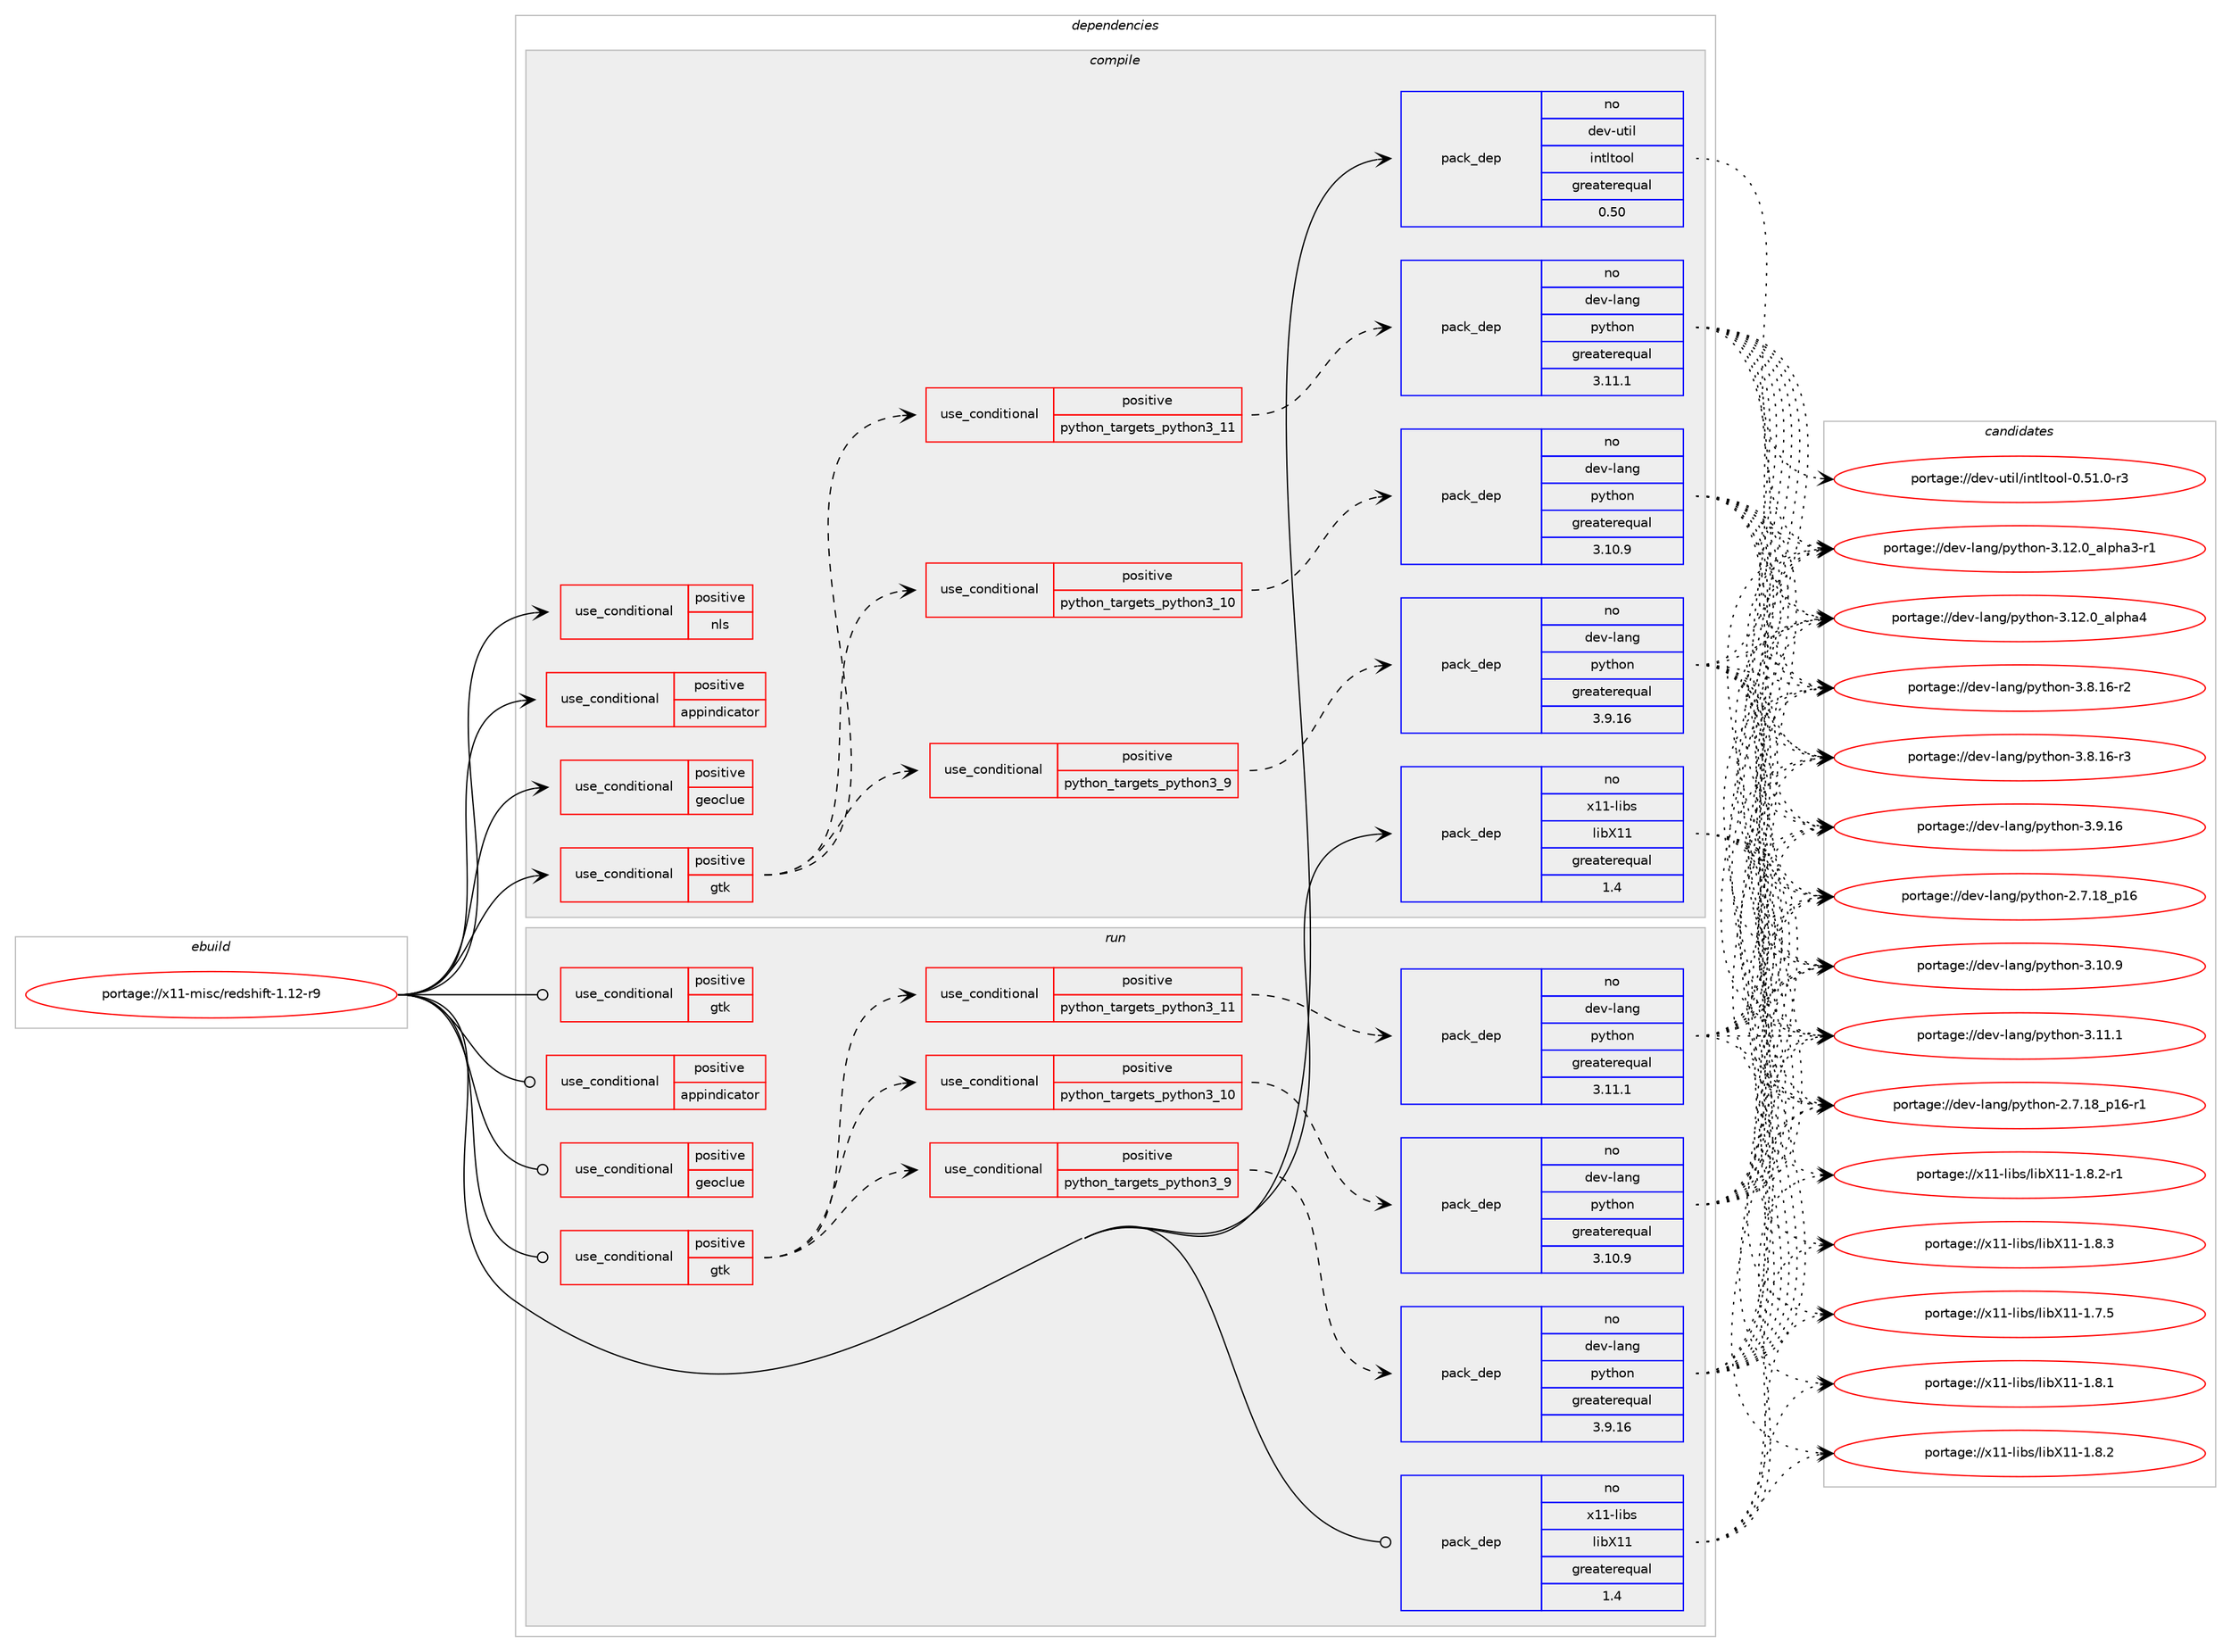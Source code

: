 digraph prolog {

# *************
# Graph options
# *************

newrank=true;
concentrate=true;
compound=true;
graph [rankdir=LR,fontname=Helvetica,fontsize=10,ranksep=1.5];#, ranksep=2.5, nodesep=0.2];
edge  [arrowhead=vee];
node  [fontname=Helvetica,fontsize=10];

# **********
# The ebuild
# **********

subgraph cluster_leftcol {
color=gray;
rank=same;
label=<<i>ebuild</i>>;
id [label="portage://x11-misc/redshift-1.12-r9", color=red, width=4, href="../x11-misc/redshift-1.12-r9.svg"];
}

# ****************
# The dependencies
# ****************

subgraph cluster_midcol {
color=gray;
label=<<i>dependencies</i>>;
subgraph cluster_compile {
fillcolor="#eeeeee";
style=filled;
label=<<i>compile</i>>;
subgraph cond7871 {
dependency12759 [label=<<TABLE BORDER="0" CELLBORDER="1" CELLSPACING="0" CELLPADDING="4"><TR><TD ROWSPAN="3" CELLPADDING="10">use_conditional</TD></TR><TR><TD>positive</TD></TR><TR><TD>appindicator</TD></TR></TABLE>>, shape=none, color=red];
# *** BEGIN UNKNOWN DEPENDENCY TYPE (TODO) ***
# dependency12759 -> package_dependency(portage://x11-misc/redshift-1.12-r9,install,no,dev-libs,libappindicator,none,[,,],[slot(3)],[use(enable(introspection),none)])
# *** END UNKNOWN DEPENDENCY TYPE (TODO) ***

}
id:e -> dependency12759:w [weight=20,style="solid",arrowhead="vee"];
subgraph cond7872 {
dependency12760 [label=<<TABLE BORDER="0" CELLBORDER="1" CELLSPACING="0" CELLPADDING="4"><TR><TD ROWSPAN="3" CELLPADDING="10">use_conditional</TD></TR><TR><TD>positive</TD></TR><TR><TD>geoclue</TD></TR></TABLE>>, shape=none, color=red];
# *** BEGIN UNKNOWN DEPENDENCY TYPE (TODO) ***
# dependency12760 -> package_dependency(portage://x11-misc/redshift-1.12-r9,install,no,app-misc,geoclue,none,[,,],[slot(2.0)],[])
# *** END UNKNOWN DEPENDENCY TYPE (TODO) ***

# *** BEGIN UNKNOWN DEPENDENCY TYPE (TODO) ***
# dependency12760 -> package_dependency(portage://x11-misc/redshift-1.12-r9,install,no,dev-libs,glib,none,[,,],[slot(2)],[])
# *** END UNKNOWN DEPENDENCY TYPE (TODO) ***

}
id:e -> dependency12760:w [weight=20,style="solid",arrowhead="vee"];
subgraph cond7873 {
dependency12761 [label=<<TABLE BORDER="0" CELLBORDER="1" CELLSPACING="0" CELLPADDING="4"><TR><TD ROWSPAN="3" CELLPADDING="10">use_conditional</TD></TR><TR><TD>positive</TD></TR><TR><TD>gtk</TD></TR></TABLE>>, shape=none, color=red];
subgraph cond7874 {
dependency12762 [label=<<TABLE BORDER="0" CELLBORDER="1" CELLSPACING="0" CELLPADDING="4"><TR><TD ROWSPAN="3" CELLPADDING="10">use_conditional</TD></TR><TR><TD>positive</TD></TR><TR><TD>python_targets_python3_9</TD></TR></TABLE>>, shape=none, color=red];
subgraph pack4737 {
dependency12763 [label=<<TABLE BORDER="0" CELLBORDER="1" CELLSPACING="0" CELLPADDING="4" WIDTH="220"><TR><TD ROWSPAN="6" CELLPADDING="30">pack_dep</TD></TR><TR><TD WIDTH="110">no</TD></TR><TR><TD>dev-lang</TD></TR><TR><TD>python</TD></TR><TR><TD>greaterequal</TD></TR><TR><TD>3.9.16</TD></TR></TABLE>>, shape=none, color=blue];
}
dependency12762:e -> dependency12763:w [weight=20,style="dashed",arrowhead="vee"];
}
dependency12761:e -> dependency12762:w [weight=20,style="dashed",arrowhead="vee"];
subgraph cond7875 {
dependency12764 [label=<<TABLE BORDER="0" CELLBORDER="1" CELLSPACING="0" CELLPADDING="4"><TR><TD ROWSPAN="3" CELLPADDING="10">use_conditional</TD></TR><TR><TD>positive</TD></TR><TR><TD>python_targets_python3_10</TD></TR></TABLE>>, shape=none, color=red];
subgraph pack4738 {
dependency12765 [label=<<TABLE BORDER="0" CELLBORDER="1" CELLSPACING="0" CELLPADDING="4" WIDTH="220"><TR><TD ROWSPAN="6" CELLPADDING="30">pack_dep</TD></TR><TR><TD WIDTH="110">no</TD></TR><TR><TD>dev-lang</TD></TR><TR><TD>python</TD></TR><TR><TD>greaterequal</TD></TR><TR><TD>3.10.9</TD></TR></TABLE>>, shape=none, color=blue];
}
dependency12764:e -> dependency12765:w [weight=20,style="dashed",arrowhead="vee"];
}
dependency12761:e -> dependency12764:w [weight=20,style="dashed",arrowhead="vee"];
subgraph cond7876 {
dependency12766 [label=<<TABLE BORDER="0" CELLBORDER="1" CELLSPACING="0" CELLPADDING="4"><TR><TD ROWSPAN="3" CELLPADDING="10">use_conditional</TD></TR><TR><TD>positive</TD></TR><TR><TD>python_targets_python3_11</TD></TR></TABLE>>, shape=none, color=red];
subgraph pack4739 {
dependency12767 [label=<<TABLE BORDER="0" CELLBORDER="1" CELLSPACING="0" CELLPADDING="4" WIDTH="220"><TR><TD ROWSPAN="6" CELLPADDING="30">pack_dep</TD></TR><TR><TD WIDTH="110">no</TD></TR><TR><TD>dev-lang</TD></TR><TR><TD>python</TD></TR><TR><TD>greaterequal</TD></TR><TR><TD>3.11.1</TD></TR></TABLE>>, shape=none, color=blue];
}
dependency12766:e -> dependency12767:w [weight=20,style="dashed",arrowhead="vee"];
}
dependency12761:e -> dependency12766:w [weight=20,style="dashed",arrowhead="vee"];
}
id:e -> dependency12761:w [weight=20,style="solid",arrowhead="vee"];
subgraph cond7877 {
dependency12768 [label=<<TABLE BORDER="0" CELLBORDER="1" CELLSPACING="0" CELLPADDING="4"><TR><TD ROWSPAN="3" CELLPADDING="10">use_conditional</TD></TR><TR><TD>positive</TD></TR><TR><TD>nls</TD></TR></TABLE>>, shape=none, color=red];
# *** BEGIN UNKNOWN DEPENDENCY TYPE (TODO) ***
# dependency12768 -> package_dependency(portage://x11-misc/redshift-1.12-r9,install,no,sys-devel,gettext,none,[,,],[],[])
# *** END UNKNOWN DEPENDENCY TYPE (TODO) ***

}
id:e -> dependency12768:w [weight=20,style="solid",arrowhead="vee"];
subgraph pack4740 {
dependency12769 [label=<<TABLE BORDER="0" CELLBORDER="1" CELLSPACING="0" CELLPADDING="4" WIDTH="220"><TR><TD ROWSPAN="6" CELLPADDING="30">pack_dep</TD></TR><TR><TD WIDTH="110">no</TD></TR><TR><TD>dev-util</TD></TR><TR><TD>intltool</TD></TR><TR><TD>greaterequal</TD></TR><TR><TD>0.50</TD></TR></TABLE>>, shape=none, color=blue];
}
id:e -> dependency12769:w [weight=20,style="solid",arrowhead="vee"];
subgraph pack4741 {
dependency12770 [label=<<TABLE BORDER="0" CELLBORDER="1" CELLSPACING="0" CELLPADDING="4" WIDTH="220"><TR><TD ROWSPAN="6" CELLPADDING="30">pack_dep</TD></TR><TR><TD WIDTH="110">no</TD></TR><TR><TD>x11-libs</TD></TR><TR><TD>libX11</TD></TR><TR><TD>greaterequal</TD></TR><TR><TD>1.4</TD></TR></TABLE>>, shape=none, color=blue];
}
id:e -> dependency12770:w [weight=20,style="solid",arrowhead="vee"];
# *** BEGIN UNKNOWN DEPENDENCY TYPE (TODO) ***
# id -> package_dependency(portage://x11-misc/redshift-1.12-r9,install,no,x11-libs,libXxf86vm,none,[,,],[],[])
# *** END UNKNOWN DEPENDENCY TYPE (TODO) ***

# *** BEGIN UNKNOWN DEPENDENCY TYPE (TODO) ***
# id -> package_dependency(portage://x11-misc/redshift-1.12-r9,install,no,x11-libs,libdrm,none,[,,],[],[])
# *** END UNKNOWN DEPENDENCY TYPE (TODO) ***

# *** BEGIN UNKNOWN DEPENDENCY TYPE (TODO) ***
# id -> package_dependency(portage://x11-misc/redshift-1.12-r9,install,no,x11-libs,libxcb,none,[,,],[],[])
# *** END UNKNOWN DEPENDENCY TYPE (TODO) ***

}
subgraph cluster_compileandrun {
fillcolor="#eeeeee";
style=filled;
label=<<i>compile and run</i>>;
}
subgraph cluster_run {
fillcolor="#eeeeee";
style=filled;
label=<<i>run</i>>;
subgraph cond7878 {
dependency12771 [label=<<TABLE BORDER="0" CELLBORDER="1" CELLSPACING="0" CELLPADDING="4"><TR><TD ROWSPAN="3" CELLPADDING="10">use_conditional</TD></TR><TR><TD>positive</TD></TR><TR><TD>appindicator</TD></TR></TABLE>>, shape=none, color=red];
# *** BEGIN UNKNOWN DEPENDENCY TYPE (TODO) ***
# dependency12771 -> package_dependency(portage://x11-misc/redshift-1.12-r9,run,no,dev-libs,libappindicator,none,[,,],[slot(3)],[use(enable(introspection),none)])
# *** END UNKNOWN DEPENDENCY TYPE (TODO) ***

}
id:e -> dependency12771:w [weight=20,style="solid",arrowhead="odot"];
subgraph cond7879 {
dependency12772 [label=<<TABLE BORDER="0" CELLBORDER="1" CELLSPACING="0" CELLPADDING="4"><TR><TD ROWSPAN="3" CELLPADDING="10">use_conditional</TD></TR><TR><TD>positive</TD></TR><TR><TD>geoclue</TD></TR></TABLE>>, shape=none, color=red];
# *** BEGIN UNKNOWN DEPENDENCY TYPE (TODO) ***
# dependency12772 -> package_dependency(portage://x11-misc/redshift-1.12-r9,run,no,app-misc,geoclue,none,[,,],[slot(2.0)],[])
# *** END UNKNOWN DEPENDENCY TYPE (TODO) ***

# *** BEGIN UNKNOWN DEPENDENCY TYPE (TODO) ***
# dependency12772 -> package_dependency(portage://x11-misc/redshift-1.12-r9,run,no,dev-libs,glib,none,[,,],[slot(2)],[])
# *** END UNKNOWN DEPENDENCY TYPE (TODO) ***

}
id:e -> dependency12772:w [weight=20,style="solid",arrowhead="odot"];
subgraph cond7880 {
dependency12773 [label=<<TABLE BORDER="0" CELLBORDER="1" CELLSPACING="0" CELLPADDING="4"><TR><TD ROWSPAN="3" CELLPADDING="10">use_conditional</TD></TR><TR><TD>positive</TD></TR><TR><TD>gtk</TD></TR></TABLE>>, shape=none, color=red];
subgraph cond7881 {
dependency12774 [label=<<TABLE BORDER="0" CELLBORDER="1" CELLSPACING="0" CELLPADDING="4"><TR><TD ROWSPAN="3" CELLPADDING="10">use_conditional</TD></TR><TR><TD>positive</TD></TR><TR><TD>python_targets_python3_9</TD></TR></TABLE>>, shape=none, color=red];
subgraph pack4742 {
dependency12775 [label=<<TABLE BORDER="0" CELLBORDER="1" CELLSPACING="0" CELLPADDING="4" WIDTH="220"><TR><TD ROWSPAN="6" CELLPADDING="30">pack_dep</TD></TR><TR><TD WIDTH="110">no</TD></TR><TR><TD>dev-lang</TD></TR><TR><TD>python</TD></TR><TR><TD>greaterequal</TD></TR><TR><TD>3.9.16</TD></TR></TABLE>>, shape=none, color=blue];
}
dependency12774:e -> dependency12775:w [weight=20,style="dashed",arrowhead="vee"];
}
dependency12773:e -> dependency12774:w [weight=20,style="dashed",arrowhead="vee"];
subgraph cond7882 {
dependency12776 [label=<<TABLE BORDER="0" CELLBORDER="1" CELLSPACING="0" CELLPADDING="4"><TR><TD ROWSPAN="3" CELLPADDING="10">use_conditional</TD></TR><TR><TD>positive</TD></TR><TR><TD>python_targets_python3_10</TD></TR></TABLE>>, shape=none, color=red];
subgraph pack4743 {
dependency12777 [label=<<TABLE BORDER="0" CELLBORDER="1" CELLSPACING="0" CELLPADDING="4" WIDTH="220"><TR><TD ROWSPAN="6" CELLPADDING="30">pack_dep</TD></TR><TR><TD WIDTH="110">no</TD></TR><TR><TD>dev-lang</TD></TR><TR><TD>python</TD></TR><TR><TD>greaterequal</TD></TR><TR><TD>3.10.9</TD></TR></TABLE>>, shape=none, color=blue];
}
dependency12776:e -> dependency12777:w [weight=20,style="dashed",arrowhead="vee"];
}
dependency12773:e -> dependency12776:w [weight=20,style="dashed",arrowhead="vee"];
subgraph cond7883 {
dependency12778 [label=<<TABLE BORDER="0" CELLBORDER="1" CELLSPACING="0" CELLPADDING="4"><TR><TD ROWSPAN="3" CELLPADDING="10">use_conditional</TD></TR><TR><TD>positive</TD></TR><TR><TD>python_targets_python3_11</TD></TR></TABLE>>, shape=none, color=red];
subgraph pack4744 {
dependency12779 [label=<<TABLE BORDER="0" CELLBORDER="1" CELLSPACING="0" CELLPADDING="4" WIDTH="220"><TR><TD ROWSPAN="6" CELLPADDING="30">pack_dep</TD></TR><TR><TD WIDTH="110">no</TD></TR><TR><TD>dev-lang</TD></TR><TR><TD>python</TD></TR><TR><TD>greaterequal</TD></TR><TR><TD>3.11.1</TD></TR></TABLE>>, shape=none, color=blue];
}
dependency12778:e -> dependency12779:w [weight=20,style="dashed",arrowhead="vee"];
}
dependency12773:e -> dependency12778:w [weight=20,style="dashed",arrowhead="vee"];
}
id:e -> dependency12773:w [weight=20,style="solid",arrowhead="odot"];
subgraph cond7884 {
dependency12780 [label=<<TABLE BORDER="0" CELLBORDER="1" CELLSPACING="0" CELLPADDING="4"><TR><TD ROWSPAN="3" CELLPADDING="10">use_conditional</TD></TR><TR><TD>positive</TD></TR><TR><TD>gtk</TD></TR></TABLE>>, shape=none, color=red];
# *** BEGIN UNKNOWN DEPENDENCY TYPE (TODO) ***
# dependency12780 -> package_dependency(portage://x11-misc/redshift-1.12-r9,run,no,dev-python,pygobject,none,[,,],[],[use(optenable(python_targets_python3_9),negative),use(optenable(python_targets_python3_10),negative),use(optenable(python_targets_python3_11),negative)])
# *** END UNKNOWN DEPENDENCY TYPE (TODO) ***

# *** BEGIN UNKNOWN DEPENDENCY TYPE (TODO) ***
# dependency12780 -> package_dependency(portage://x11-misc/redshift-1.12-r9,run,no,x11-libs,gtk+,none,[,,],[slot(3)],[use(enable(introspection),none)])
# *** END UNKNOWN DEPENDENCY TYPE (TODO) ***

# *** BEGIN UNKNOWN DEPENDENCY TYPE (TODO) ***
# dependency12780 -> package_dependency(portage://x11-misc/redshift-1.12-r9,run,no,dev-python,pyxdg,none,[,,],[],[use(optenable(python_targets_python3_9),negative),use(optenable(python_targets_python3_10),negative),use(optenable(python_targets_python3_11),negative)])
# *** END UNKNOWN DEPENDENCY TYPE (TODO) ***

}
id:e -> dependency12780:w [weight=20,style="solid",arrowhead="odot"];
subgraph pack4745 {
dependency12781 [label=<<TABLE BORDER="0" CELLBORDER="1" CELLSPACING="0" CELLPADDING="4" WIDTH="220"><TR><TD ROWSPAN="6" CELLPADDING="30">pack_dep</TD></TR><TR><TD WIDTH="110">no</TD></TR><TR><TD>x11-libs</TD></TR><TR><TD>libX11</TD></TR><TR><TD>greaterequal</TD></TR><TR><TD>1.4</TD></TR></TABLE>>, shape=none, color=blue];
}
id:e -> dependency12781:w [weight=20,style="solid",arrowhead="odot"];
# *** BEGIN UNKNOWN DEPENDENCY TYPE (TODO) ***
# id -> package_dependency(portage://x11-misc/redshift-1.12-r9,run,no,x11-libs,libXxf86vm,none,[,,],[],[])
# *** END UNKNOWN DEPENDENCY TYPE (TODO) ***

# *** BEGIN UNKNOWN DEPENDENCY TYPE (TODO) ***
# id -> package_dependency(portage://x11-misc/redshift-1.12-r9,run,no,x11-libs,libdrm,none,[,,],[],[])
# *** END UNKNOWN DEPENDENCY TYPE (TODO) ***

# *** BEGIN UNKNOWN DEPENDENCY TYPE (TODO) ***
# id -> package_dependency(portage://x11-misc/redshift-1.12-r9,run,no,x11-libs,libxcb,none,[,,],[],[])
# *** END UNKNOWN DEPENDENCY TYPE (TODO) ***

}
}

# **************
# The candidates
# **************

subgraph cluster_choices {
rank=same;
color=gray;
label=<<i>candidates</i>>;

subgraph choice4737 {
color=black;
nodesep=1;
choice10010111845108971101034711212111610411111045504655464956951124954 [label="portage://dev-lang/python-2.7.18_p16", color=red, width=4,href="../dev-lang/python-2.7.18_p16.svg"];
choice100101118451089711010347112121116104111110455046554649569511249544511449 [label="portage://dev-lang/python-2.7.18_p16-r1", color=red, width=4,href="../dev-lang/python-2.7.18_p16-r1.svg"];
choice10010111845108971101034711212111610411111045514649484657 [label="portage://dev-lang/python-3.10.9", color=red, width=4,href="../dev-lang/python-3.10.9.svg"];
choice10010111845108971101034711212111610411111045514649494649 [label="portage://dev-lang/python-3.11.1", color=red, width=4,href="../dev-lang/python-3.11.1.svg"];
choice10010111845108971101034711212111610411111045514649504648959710811210497514511449 [label="portage://dev-lang/python-3.12.0_alpha3-r1", color=red, width=4,href="../dev-lang/python-3.12.0_alpha3-r1.svg"];
choice1001011184510897110103471121211161041111104551464950464895971081121049752 [label="portage://dev-lang/python-3.12.0_alpha4", color=red, width=4,href="../dev-lang/python-3.12.0_alpha4.svg"];
choice100101118451089711010347112121116104111110455146564649544511450 [label="portage://dev-lang/python-3.8.16-r2", color=red, width=4,href="../dev-lang/python-3.8.16-r2.svg"];
choice100101118451089711010347112121116104111110455146564649544511451 [label="portage://dev-lang/python-3.8.16-r3", color=red, width=4,href="../dev-lang/python-3.8.16-r3.svg"];
choice10010111845108971101034711212111610411111045514657464954 [label="portage://dev-lang/python-3.9.16", color=red, width=4,href="../dev-lang/python-3.9.16.svg"];
dependency12763:e -> choice10010111845108971101034711212111610411111045504655464956951124954:w [style=dotted,weight="100"];
dependency12763:e -> choice100101118451089711010347112121116104111110455046554649569511249544511449:w [style=dotted,weight="100"];
dependency12763:e -> choice10010111845108971101034711212111610411111045514649484657:w [style=dotted,weight="100"];
dependency12763:e -> choice10010111845108971101034711212111610411111045514649494649:w [style=dotted,weight="100"];
dependency12763:e -> choice10010111845108971101034711212111610411111045514649504648959710811210497514511449:w [style=dotted,weight="100"];
dependency12763:e -> choice1001011184510897110103471121211161041111104551464950464895971081121049752:w [style=dotted,weight="100"];
dependency12763:e -> choice100101118451089711010347112121116104111110455146564649544511450:w [style=dotted,weight="100"];
dependency12763:e -> choice100101118451089711010347112121116104111110455146564649544511451:w [style=dotted,weight="100"];
dependency12763:e -> choice10010111845108971101034711212111610411111045514657464954:w [style=dotted,weight="100"];
}
subgraph choice4738 {
color=black;
nodesep=1;
choice10010111845108971101034711212111610411111045504655464956951124954 [label="portage://dev-lang/python-2.7.18_p16", color=red, width=4,href="../dev-lang/python-2.7.18_p16.svg"];
choice100101118451089711010347112121116104111110455046554649569511249544511449 [label="portage://dev-lang/python-2.7.18_p16-r1", color=red, width=4,href="../dev-lang/python-2.7.18_p16-r1.svg"];
choice10010111845108971101034711212111610411111045514649484657 [label="portage://dev-lang/python-3.10.9", color=red, width=4,href="../dev-lang/python-3.10.9.svg"];
choice10010111845108971101034711212111610411111045514649494649 [label="portage://dev-lang/python-3.11.1", color=red, width=4,href="../dev-lang/python-3.11.1.svg"];
choice10010111845108971101034711212111610411111045514649504648959710811210497514511449 [label="portage://dev-lang/python-3.12.0_alpha3-r1", color=red, width=4,href="../dev-lang/python-3.12.0_alpha3-r1.svg"];
choice1001011184510897110103471121211161041111104551464950464895971081121049752 [label="portage://dev-lang/python-3.12.0_alpha4", color=red, width=4,href="../dev-lang/python-3.12.0_alpha4.svg"];
choice100101118451089711010347112121116104111110455146564649544511450 [label="portage://dev-lang/python-3.8.16-r2", color=red, width=4,href="../dev-lang/python-3.8.16-r2.svg"];
choice100101118451089711010347112121116104111110455146564649544511451 [label="portage://dev-lang/python-3.8.16-r3", color=red, width=4,href="../dev-lang/python-3.8.16-r3.svg"];
choice10010111845108971101034711212111610411111045514657464954 [label="portage://dev-lang/python-3.9.16", color=red, width=4,href="../dev-lang/python-3.9.16.svg"];
dependency12765:e -> choice10010111845108971101034711212111610411111045504655464956951124954:w [style=dotted,weight="100"];
dependency12765:e -> choice100101118451089711010347112121116104111110455046554649569511249544511449:w [style=dotted,weight="100"];
dependency12765:e -> choice10010111845108971101034711212111610411111045514649484657:w [style=dotted,weight="100"];
dependency12765:e -> choice10010111845108971101034711212111610411111045514649494649:w [style=dotted,weight="100"];
dependency12765:e -> choice10010111845108971101034711212111610411111045514649504648959710811210497514511449:w [style=dotted,weight="100"];
dependency12765:e -> choice1001011184510897110103471121211161041111104551464950464895971081121049752:w [style=dotted,weight="100"];
dependency12765:e -> choice100101118451089711010347112121116104111110455146564649544511450:w [style=dotted,weight="100"];
dependency12765:e -> choice100101118451089711010347112121116104111110455146564649544511451:w [style=dotted,weight="100"];
dependency12765:e -> choice10010111845108971101034711212111610411111045514657464954:w [style=dotted,weight="100"];
}
subgraph choice4739 {
color=black;
nodesep=1;
choice10010111845108971101034711212111610411111045504655464956951124954 [label="portage://dev-lang/python-2.7.18_p16", color=red, width=4,href="../dev-lang/python-2.7.18_p16.svg"];
choice100101118451089711010347112121116104111110455046554649569511249544511449 [label="portage://dev-lang/python-2.7.18_p16-r1", color=red, width=4,href="../dev-lang/python-2.7.18_p16-r1.svg"];
choice10010111845108971101034711212111610411111045514649484657 [label="portage://dev-lang/python-3.10.9", color=red, width=4,href="../dev-lang/python-3.10.9.svg"];
choice10010111845108971101034711212111610411111045514649494649 [label="portage://dev-lang/python-3.11.1", color=red, width=4,href="../dev-lang/python-3.11.1.svg"];
choice10010111845108971101034711212111610411111045514649504648959710811210497514511449 [label="portage://dev-lang/python-3.12.0_alpha3-r1", color=red, width=4,href="../dev-lang/python-3.12.0_alpha3-r1.svg"];
choice1001011184510897110103471121211161041111104551464950464895971081121049752 [label="portage://dev-lang/python-3.12.0_alpha4", color=red, width=4,href="../dev-lang/python-3.12.0_alpha4.svg"];
choice100101118451089711010347112121116104111110455146564649544511450 [label="portage://dev-lang/python-3.8.16-r2", color=red, width=4,href="../dev-lang/python-3.8.16-r2.svg"];
choice100101118451089711010347112121116104111110455146564649544511451 [label="portage://dev-lang/python-3.8.16-r3", color=red, width=4,href="../dev-lang/python-3.8.16-r3.svg"];
choice10010111845108971101034711212111610411111045514657464954 [label="portage://dev-lang/python-3.9.16", color=red, width=4,href="../dev-lang/python-3.9.16.svg"];
dependency12767:e -> choice10010111845108971101034711212111610411111045504655464956951124954:w [style=dotted,weight="100"];
dependency12767:e -> choice100101118451089711010347112121116104111110455046554649569511249544511449:w [style=dotted,weight="100"];
dependency12767:e -> choice10010111845108971101034711212111610411111045514649484657:w [style=dotted,weight="100"];
dependency12767:e -> choice10010111845108971101034711212111610411111045514649494649:w [style=dotted,weight="100"];
dependency12767:e -> choice10010111845108971101034711212111610411111045514649504648959710811210497514511449:w [style=dotted,weight="100"];
dependency12767:e -> choice1001011184510897110103471121211161041111104551464950464895971081121049752:w [style=dotted,weight="100"];
dependency12767:e -> choice100101118451089711010347112121116104111110455146564649544511450:w [style=dotted,weight="100"];
dependency12767:e -> choice100101118451089711010347112121116104111110455146564649544511451:w [style=dotted,weight="100"];
dependency12767:e -> choice10010111845108971101034711212111610411111045514657464954:w [style=dotted,weight="100"];
}
subgraph choice4740 {
color=black;
nodesep=1;
choice1001011184511711610510847105110116108116111111108454846534946484511451 [label="portage://dev-util/intltool-0.51.0-r3", color=red, width=4,href="../dev-util/intltool-0.51.0-r3.svg"];
dependency12769:e -> choice1001011184511711610510847105110116108116111111108454846534946484511451:w [style=dotted,weight="100"];
}
subgraph choice4741 {
color=black;
nodesep=1;
choice120494945108105981154710810598884949454946554653 [label="portage://x11-libs/libX11-1.7.5", color=red, width=4,href="../x11-libs/libX11-1.7.5.svg"];
choice120494945108105981154710810598884949454946564649 [label="portage://x11-libs/libX11-1.8.1", color=red, width=4,href="../x11-libs/libX11-1.8.1.svg"];
choice120494945108105981154710810598884949454946564650 [label="portage://x11-libs/libX11-1.8.2", color=red, width=4,href="../x11-libs/libX11-1.8.2.svg"];
choice1204949451081059811547108105988849494549465646504511449 [label="portage://x11-libs/libX11-1.8.2-r1", color=red, width=4,href="../x11-libs/libX11-1.8.2-r1.svg"];
choice120494945108105981154710810598884949454946564651 [label="portage://x11-libs/libX11-1.8.3", color=red, width=4,href="../x11-libs/libX11-1.8.3.svg"];
dependency12770:e -> choice120494945108105981154710810598884949454946554653:w [style=dotted,weight="100"];
dependency12770:e -> choice120494945108105981154710810598884949454946564649:w [style=dotted,weight="100"];
dependency12770:e -> choice120494945108105981154710810598884949454946564650:w [style=dotted,weight="100"];
dependency12770:e -> choice1204949451081059811547108105988849494549465646504511449:w [style=dotted,weight="100"];
dependency12770:e -> choice120494945108105981154710810598884949454946564651:w [style=dotted,weight="100"];
}
subgraph choice4742 {
color=black;
nodesep=1;
choice10010111845108971101034711212111610411111045504655464956951124954 [label="portage://dev-lang/python-2.7.18_p16", color=red, width=4,href="../dev-lang/python-2.7.18_p16.svg"];
choice100101118451089711010347112121116104111110455046554649569511249544511449 [label="portage://dev-lang/python-2.7.18_p16-r1", color=red, width=4,href="../dev-lang/python-2.7.18_p16-r1.svg"];
choice10010111845108971101034711212111610411111045514649484657 [label="portage://dev-lang/python-3.10.9", color=red, width=4,href="../dev-lang/python-3.10.9.svg"];
choice10010111845108971101034711212111610411111045514649494649 [label="portage://dev-lang/python-3.11.1", color=red, width=4,href="../dev-lang/python-3.11.1.svg"];
choice10010111845108971101034711212111610411111045514649504648959710811210497514511449 [label="portage://dev-lang/python-3.12.0_alpha3-r1", color=red, width=4,href="../dev-lang/python-3.12.0_alpha3-r1.svg"];
choice1001011184510897110103471121211161041111104551464950464895971081121049752 [label="portage://dev-lang/python-3.12.0_alpha4", color=red, width=4,href="../dev-lang/python-3.12.0_alpha4.svg"];
choice100101118451089711010347112121116104111110455146564649544511450 [label="portage://dev-lang/python-3.8.16-r2", color=red, width=4,href="../dev-lang/python-3.8.16-r2.svg"];
choice100101118451089711010347112121116104111110455146564649544511451 [label="portage://dev-lang/python-3.8.16-r3", color=red, width=4,href="../dev-lang/python-3.8.16-r3.svg"];
choice10010111845108971101034711212111610411111045514657464954 [label="portage://dev-lang/python-3.9.16", color=red, width=4,href="../dev-lang/python-3.9.16.svg"];
dependency12775:e -> choice10010111845108971101034711212111610411111045504655464956951124954:w [style=dotted,weight="100"];
dependency12775:e -> choice100101118451089711010347112121116104111110455046554649569511249544511449:w [style=dotted,weight="100"];
dependency12775:e -> choice10010111845108971101034711212111610411111045514649484657:w [style=dotted,weight="100"];
dependency12775:e -> choice10010111845108971101034711212111610411111045514649494649:w [style=dotted,weight="100"];
dependency12775:e -> choice10010111845108971101034711212111610411111045514649504648959710811210497514511449:w [style=dotted,weight="100"];
dependency12775:e -> choice1001011184510897110103471121211161041111104551464950464895971081121049752:w [style=dotted,weight="100"];
dependency12775:e -> choice100101118451089711010347112121116104111110455146564649544511450:w [style=dotted,weight="100"];
dependency12775:e -> choice100101118451089711010347112121116104111110455146564649544511451:w [style=dotted,weight="100"];
dependency12775:e -> choice10010111845108971101034711212111610411111045514657464954:w [style=dotted,weight="100"];
}
subgraph choice4743 {
color=black;
nodesep=1;
choice10010111845108971101034711212111610411111045504655464956951124954 [label="portage://dev-lang/python-2.7.18_p16", color=red, width=4,href="../dev-lang/python-2.7.18_p16.svg"];
choice100101118451089711010347112121116104111110455046554649569511249544511449 [label="portage://dev-lang/python-2.7.18_p16-r1", color=red, width=4,href="../dev-lang/python-2.7.18_p16-r1.svg"];
choice10010111845108971101034711212111610411111045514649484657 [label="portage://dev-lang/python-3.10.9", color=red, width=4,href="../dev-lang/python-3.10.9.svg"];
choice10010111845108971101034711212111610411111045514649494649 [label="portage://dev-lang/python-3.11.1", color=red, width=4,href="../dev-lang/python-3.11.1.svg"];
choice10010111845108971101034711212111610411111045514649504648959710811210497514511449 [label="portage://dev-lang/python-3.12.0_alpha3-r1", color=red, width=4,href="../dev-lang/python-3.12.0_alpha3-r1.svg"];
choice1001011184510897110103471121211161041111104551464950464895971081121049752 [label="portage://dev-lang/python-3.12.0_alpha4", color=red, width=4,href="../dev-lang/python-3.12.0_alpha4.svg"];
choice100101118451089711010347112121116104111110455146564649544511450 [label="portage://dev-lang/python-3.8.16-r2", color=red, width=4,href="../dev-lang/python-3.8.16-r2.svg"];
choice100101118451089711010347112121116104111110455146564649544511451 [label="portage://dev-lang/python-3.8.16-r3", color=red, width=4,href="../dev-lang/python-3.8.16-r3.svg"];
choice10010111845108971101034711212111610411111045514657464954 [label="portage://dev-lang/python-3.9.16", color=red, width=4,href="../dev-lang/python-3.9.16.svg"];
dependency12777:e -> choice10010111845108971101034711212111610411111045504655464956951124954:w [style=dotted,weight="100"];
dependency12777:e -> choice100101118451089711010347112121116104111110455046554649569511249544511449:w [style=dotted,weight="100"];
dependency12777:e -> choice10010111845108971101034711212111610411111045514649484657:w [style=dotted,weight="100"];
dependency12777:e -> choice10010111845108971101034711212111610411111045514649494649:w [style=dotted,weight="100"];
dependency12777:e -> choice10010111845108971101034711212111610411111045514649504648959710811210497514511449:w [style=dotted,weight="100"];
dependency12777:e -> choice1001011184510897110103471121211161041111104551464950464895971081121049752:w [style=dotted,weight="100"];
dependency12777:e -> choice100101118451089711010347112121116104111110455146564649544511450:w [style=dotted,weight="100"];
dependency12777:e -> choice100101118451089711010347112121116104111110455146564649544511451:w [style=dotted,weight="100"];
dependency12777:e -> choice10010111845108971101034711212111610411111045514657464954:w [style=dotted,weight="100"];
}
subgraph choice4744 {
color=black;
nodesep=1;
choice10010111845108971101034711212111610411111045504655464956951124954 [label="portage://dev-lang/python-2.7.18_p16", color=red, width=4,href="../dev-lang/python-2.7.18_p16.svg"];
choice100101118451089711010347112121116104111110455046554649569511249544511449 [label="portage://dev-lang/python-2.7.18_p16-r1", color=red, width=4,href="../dev-lang/python-2.7.18_p16-r1.svg"];
choice10010111845108971101034711212111610411111045514649484657 [label="portage://dev-lang/python-3.10.9", color=red, width=4,href="../dev-lang/python-3.10.9.svg"];
choice10010111845108971101034711212111610411111045514649494649 [label="portage://dev-lang/python-3.11.1", color=red, width=4,href="../dev-lang/python-3.11.1.svg"];
choice10010111845108971101034711212111610411111045514649504648959710811210497514511449 [label="portage://dev-lang/python-3.12.0_alpha3-r1", color=red, width=4,href="../dev-lang/python-3.12.0_alpha3-r1.svg"];
choice1001011184510897110103471121211161041111104551464950464895971081121049752 [label="portage://dev-lang/python-3.12.0_alpha4", color=red, width=4,href="../dev-lang/python-3.12.0_alpha4.svg"];
choice100101118451089711010347112121116104111110455146564649544511450 [label="portage://dev-lang/python-3.8.16-r2", color=red, width=4,href="../dev-lang/python-3.8.16-r2.svg"];
choice100101118451089711010347112121116104111110455146564649544511451 [label="portage://dev-lang/python-3.8.16-r3", color=red, width=4,href="../dev-lang/python-3.8.16-r3.svg"];
choice10010111845108971101034711212111610411111045514657464954 [label="portage://dev-lang/python-3.9.16", color=red, width=4,href="../dev-lang/python-3.9.16.svg"];
dependency12779:e -> choice10010111845108971101034711212111610411111045504655464956951124954:w [style=dotted,weight="100"];
dependency12779:e -> choice100101118451089711010347112121116104111110455046554649569511249544511449:w [style=dotted,weight="100"];
dependency12779:e -> choice10010111845108971101034711212111610411111045514649484657:w [style=dotted,weight="100"];
dependency12779:e -> choice10010111845108971101034711212111610411111045514649494649:w [style=dotted,weight="100"];
dependency12779:e -> choice10010111845108971101034711212111610411111045514649504648959710811210497514511449:w [style=dotted,weight="100"];
dependency12779:e -> choice1001011184510897110103471121211161041111104551464950464895971081121049752:w [style=dotted,weight="100"];
dependency12779:e -> choice100101118451089711010347112121116104111110455146564649544511450:w [style=dotted,weight="100"];
dependency12779:e -> choice100101118451089711010347112121116104111110455146564649544511451:w [style=dotted,weight="100"];
dependency12779:e -> choice10010111845108971101034711212111610411111045514657464954:w [style=dotted,weight="100"];
}
subgraph choice4745 {
color=black;
nodesep=1;
choice120494945108105981154710810598884949454946554653 [label="portage://x11-libs/libX11-1.7.5", color=red, width=4,href="../x11-libs/libX11-1.7.5.svg"];
choice120494945108105981154710810598884949454946564649 [label="portage://x11-libs/libX11-1.8.1", color=red, width=4,href="../x11-libs/libX11-1.8.1.svg"];
choice120494945108105981154710810598884949454946564650 [label="portage://x11-libs/libX11-1.8.2", color=red, width=4,href="../x11-libs/libX11-1.8.2.svg"];
choice1204949451081059811547108105988849494549465646504511449 [label="portage://x11-libs/libX11-1.8.2-r1", color=red, width=4,href="../x11-libs/libX11-1.8.2-r1.svg"];
choice120494945108105981154710810598884949454946564651 [label="portage://x11-libs/libX11-1.8.3", color=red, width=4,href="../x11-libs/libX11-1.8.3.svg"];
dependency12781:e -> choice120494945108105981154710810598884949454946554653:w [style=dotted,weight="100"];
dependency12781:e -> choice120494945108105981154710810598884949454946564649:w [style=dotted,weight="100"];
dependency12781:e -> choice120494945108105981154710810598884949454946564650:w [style=dotted,weight="100"];
dependency12781:e -> choice1204949451081059811547108105988849494549465646504511449:w [style=dotted,weight="100"];
dependency12781:e -> choice120494945108105981154710810598884949454946564651:w [style=dotted,weight="100"];
}
}

}
